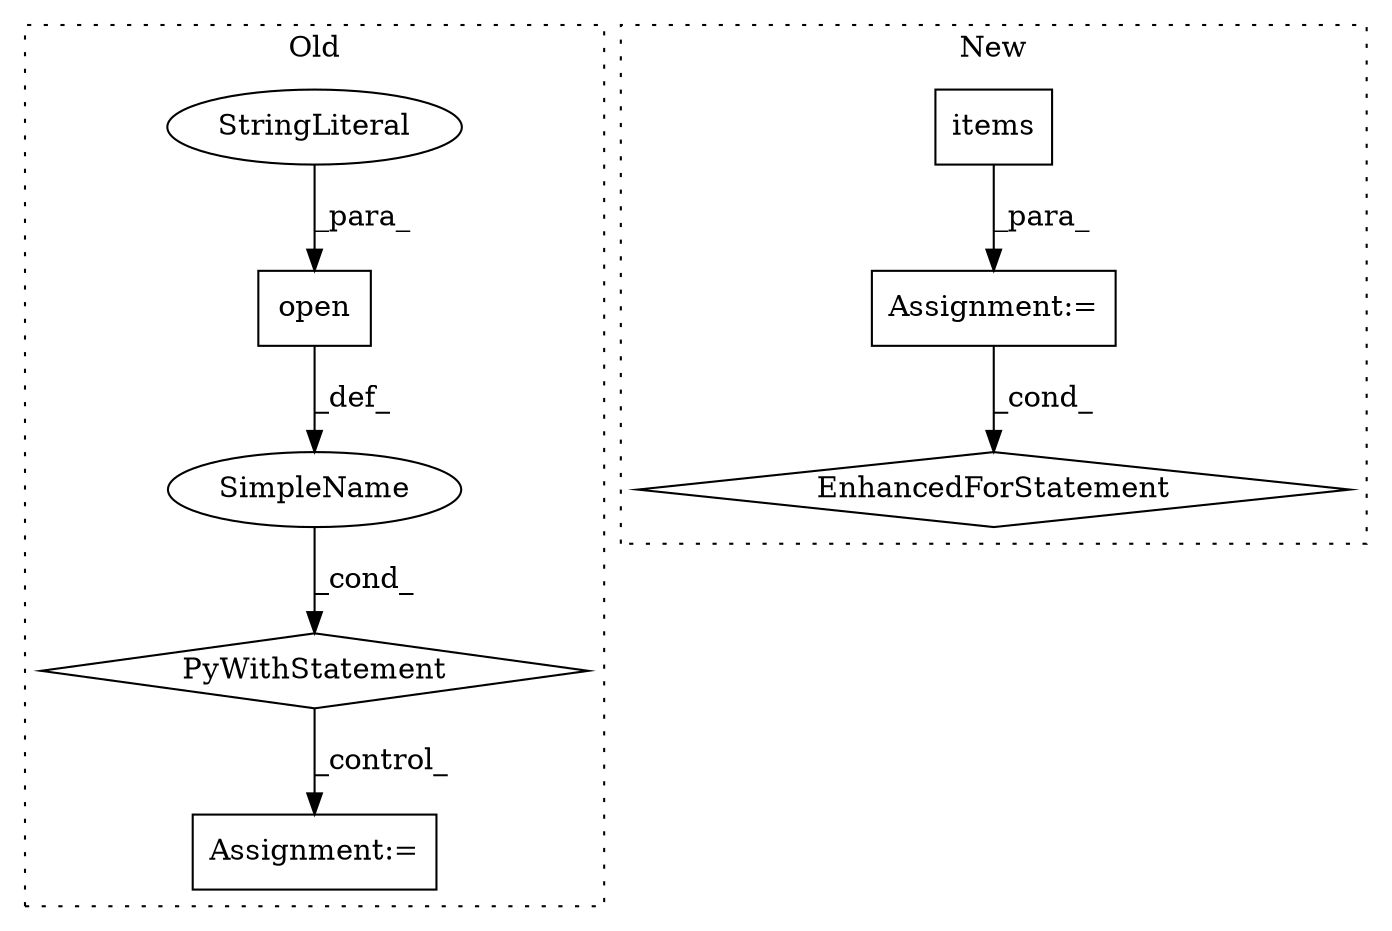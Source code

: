 digraph G {
subgraph cluster0 {
1 [label="open" a="32" s="1074,1092" l="5,1" shape="box"];
3 [label="StringLiteral" a="45" s="1088" l="4" shape="ellipse"];
5 [label="Assignment:=" a="7" s="1108" l="10" shape="box"];
6 [label="SimpleName" a="42" s="" l="" shape="ellipse"];
7 [label="PyWithStatement" a="104" s="1064,1093" l="10,2" shape="diamond"];
label = "Old";
style="dotted";
}
subgraph cluster1 {
2 [label="items" a="32" s="1262" l="7" shape="box"];
4 [label="Assignment:=" a="7" s="1177,1269" l="71,2" shape="box"];
8 [label="EnhancedForStatement" a="70" s="1177,1269" l="71,2" shape="diamond"];
label = "New";
style="dotted";
}
1 -> 6 [label="_def_"];
2 -> 4 [label="_para_"];
3 -> 1 [label="_para_"];
4 -> 8 [label="_cond_"];
6 -> 7 [label="_cond_"];
7 -> 5 [label="_control_"];
}